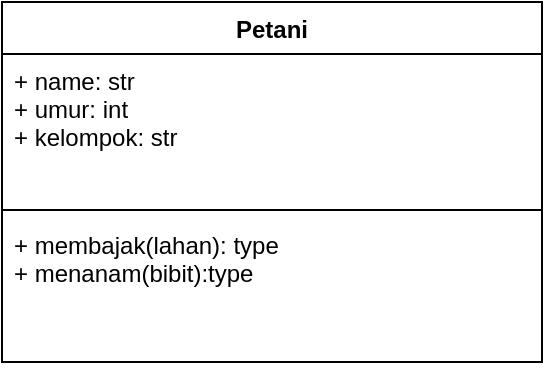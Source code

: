 <mxfile version="13.7.9" type="device"><diagram id="8JzFp6NY6N16cArKw49F" name="Page-1"><mxGraphModel dx="868" dy="459" grid="1" gridSize="10" guides="1" tooltips="1" connect="1" arrows="1" fold="1" page="1" pageScale="1" pageWidth="850" pageHeight="1100" math="0" shadow="0"><root><mxCell id="0"/><mxCell id="1" parent="0"/><mxCell id="id2OXa_K308TLNbZ-X91-1" value="" style="text;strokeColor=none;fillColor=none;align=left;verticalAlign=middle;spacingTop=-1;spacingLeft=4;spacingRight=4;rotatable=0;labelPosition=right;points=[];portConstraint=eastwest;" vertex="1" parent="1"><mxGeometry x="330" y="70" width="220" height="150" as="geometry"/></mxCell><mxCell id="id2OXa_K308TLNbZ-X91-2" value="Petani" style="swimlane;fontStyle=1;align=center;verticalAlign=top;childLayout=stackLayout;horizontal=1;startSize=26;horizontalStack=0;resizeParent=1;resizeParentMax=0;resizeLast=0;collapsible=1;marginBottom=0;" vertex="1" parent="1"><mxGeometry x="280" y="50" width="270" height="180" as="geometry"/></mxCell><mxCell id="id2OXa_K308TLNbZ-X91-3" value="+ name: str&#10;+ umur: int&#10;+ kelompok: str" style="text;strokeColor=none;fillColor=none;align=left;verticalAlign=top;spacingLeft=4;spacingRight=4;overflow=hidden;rotatable=0;points=[[0,0.5],[1,0.5]];portConstraint=eastwest;" vertex="1" parent="id2OXa_K308TLNbZ-X91-2"><mxGeometry y="26" width="270" height="74" as="geometry"/></mxCell><mxCell id="id2OXa_K308TLNbZ-X91-4" value="" style="line;strokeWidth=1;fillColor=none;align=left;verticalAlign=middle;spacingTop=-1;spacingLeft=3;spacingRight=3;rotatable=0;labelPosition=right;points=[];portConstraint=eastwest;" vertex="1" parent="id2OXa_K308TLNbZ-X91-2"><mxGeometry y="100" width="270" height="8" as="geometry"/></mxCell><mxCell id="id2OXa_K308TLNbZ-X91-5" value="+ membajak(lahan): type&#10;+ menanam(bibit):type" style="text;strokeColor=none;fillColor=none;align=left;verticalAlign=top;spacingLeft=4;spacingRight=4;overflow=hidden;rotatable=0;points=[[0,0.5],[1,0.5]];portConstraint=eastwest;" vertex="1" parent="id2OXa_K308TLNbZ-X91-2"><mxGeometry y="108" width="270" height="72" as="geometry"/></mxCell></root></mxGraphModel></diagram></mxfile>